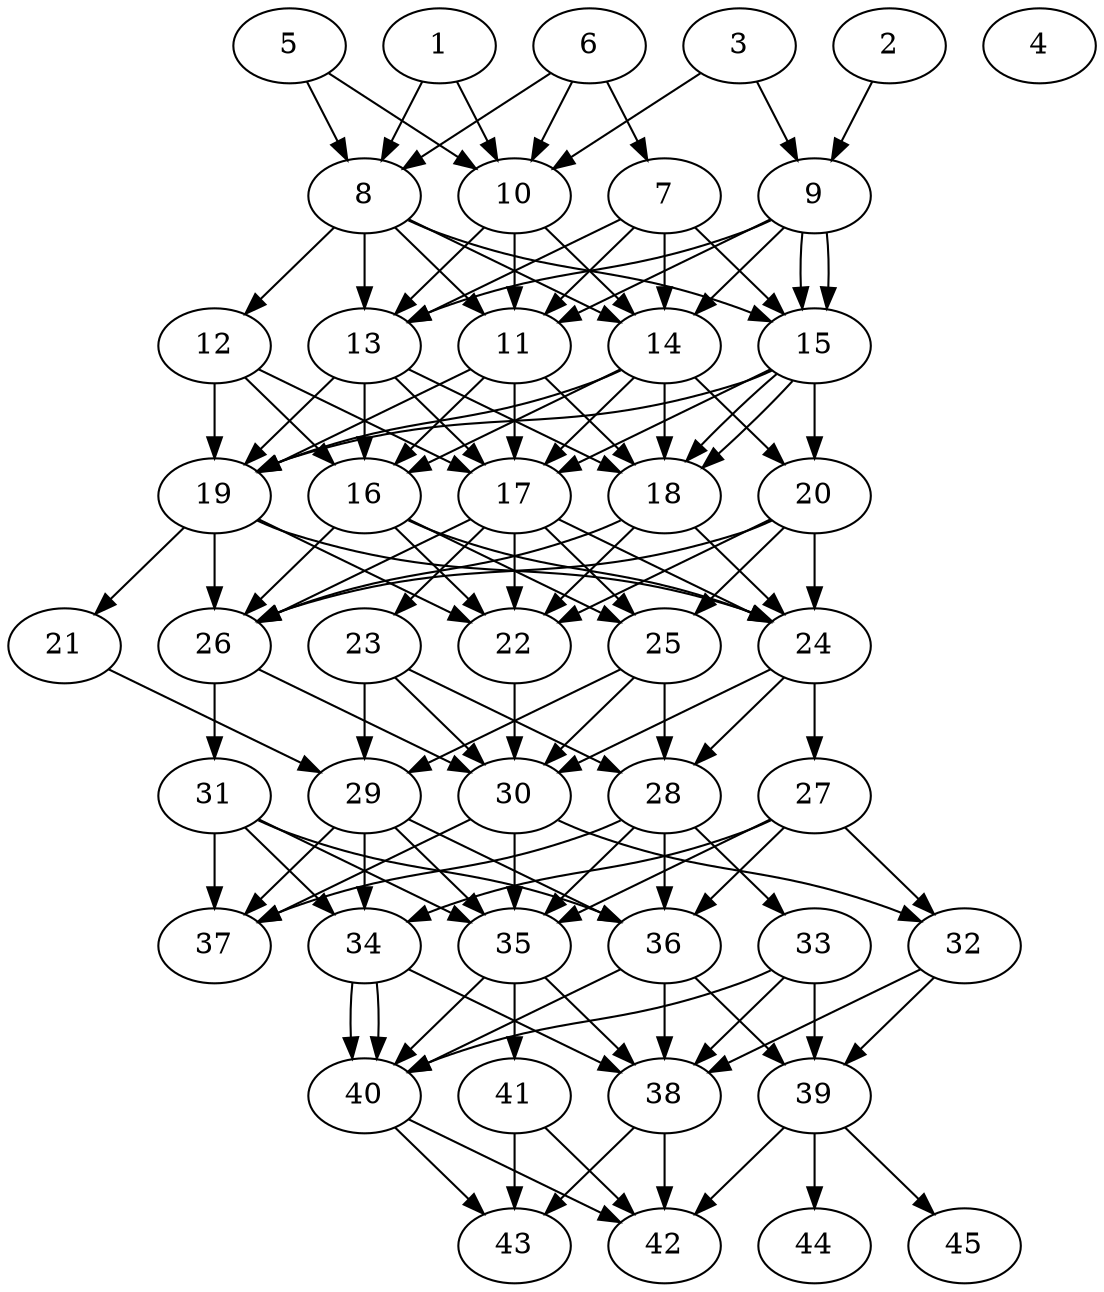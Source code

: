 // DAG automatically generated by daggen at Thu Oct  3 14:07:24 2019
// ./daggen --dot -n 45 --ccr 0.5 --fat 0.5 --regular 0.7 --density 0.9 --mindata 5242880 --maxdata 52428800 
digraph G {
  1 [size="102289408", alpha="0.15", expect_size="51144704"] 
  1 -> 8 [size ="51144704"]
  1 -> 10 [size ="51144704"]
  2 [size="80891904", alpha="0.02", expect_size="40445952"] 
  2 -> 9 [size ="40445952"]
  3 [size="58011648", alpha="0.11", expect_size="29005824"] 
  3 -> 9 [size ="29005824"]
  3 -> 10 [size ="29005824"]
  4 [size="21628928", alpha="0.08", expect_size="10814464"] 
  5 [size="45146112", alpha="0.06", expect_size="22573056"] 
  5 -> 8 [size ="22573056"]
  5 -> 10 [size ="22573056"]
  6 [size="41457664", alpha="0.19", expect_size="20728832"] 
  6 -> 7 [size ="20728832"]
  6 -> 8 [size ="20728832"]
  6 -> 10 [size ="20728832"]
  7 [size="56410112", alpha="0.14", expect_size="28205056"] 
  7 -> 11 [size ="28205056"]
  7 -> 13 [size ="28205056"]
  7 -> 14 [size ="28205056"]
  7 -> 15 [size ="28205056"]
  8 [size="85004288", alpha="0.19", expect_size="42502144"] 
  8 -> 11 [size ="42502144"]
  8 -> 12 [size ="42502144"]
  8 -> 13 [size ="42502144"]
  8 -> 14 [size ="42502144"]
  8 -> 15 [size ="42502144"]
  9 [size="30351360", alpha="0.12", expect_size="15175680"] 
  9 -> 11 [size ="15175680"]
  9 -> 13 [size ="15175680"]
  9 -> 14 [size ="15175680"]
  9 -> 15 [size ="15175680"]
  9 -> 15 [size ="15175680"]
  10 [size="59148288", alpha="0.14", expect_size="29574144"] 
  10 -> 11 [size ="29574144"]
  10 -> 13 [size ="29574144"]
  10 -> 14 [size ="29574144"]
  11 [size="80056320", alpha="0.17", expect_size="40028160"] 
  11 -> 16 [size ="40028160"]
  11 -> 17 [size ="40028160"]
  11 -> 18 [size ="40028160"]
  11 -> 19 [size ="40028160"]
  12 [size="58652672", alpha="0.13", expect_size="29326336"] 
  12 -> 16 [size ="29326336"]
  12 -> 17 [size ="29326336"]
  12 -> 19 [size ="29326336"]
  13 [size="67497984", alpha="0.03", expect_size="33748992"] 
  13 -> 16 [size ="33748992"]
  13 -> 17 [size ="33748992"]
  13 -> 18 [size ="33748992"]
  13 -> 19 [size ="33748992"]
  14 [size="23156736", alpha="0.18", expect_size="11578368"] 
  14 -> 16 [size ="11578368"]
  14 -> 17 [size ="11578368"]
  14 -> 18 [size ="11578368"]
  14 -> 19 [size ="11578368"]
  14 -> 20 [size ="11578368"]
  15 [size="59422720", alpha="0.13", expect_size="29711360"] 
  15 -> 17 [size ="29711360"]
  15 -> 18 [size ="29711360"]
  15 -> 18 [size ="29711360"]
  15 -> 19 [size ="29711360"]
  15 -> 20 [size ="29711360"]
  16 [size="88629248", alpha="0.02", expect_size="44314624"] 
  16 -> 22 [size ="44314624"]
  16 -> 24 [size ="44314624"]
  16 -> 25 [size ="44314624"]
  16 -> 26 [size ="44314624"]
  17 [size="82352128", alpha="0.11", expect_size="41176064"] 
  17 -> 22 [size ="41176064"]
  17 -> 23 [size ="41176064"]
  17 -> 24 [size ="41176064"]
  17 -> 25 [size ="41176064"]
  17 -> 26 [size ="41176064"]
  18 [size="55851008", alpha="0.14", expect_size="27925504"] 
  18 -> 22 [size ="27925504"]
  18 -> 24 [size ="27925504"]
  18 -> 26 [size ="27925504"]
  19 [size="50257920", alpha="0.02", expect_size="25128960"] 
  19 -> 21 [size ="25128960"]
  19 -> 22 [size ="25128960"]
  19 -> 24 [size ="25128960"]
  19 -> 26 [size ="25128960"]
  20 [size="10762240", alpha="0.01", expect_size="5381120"] 
  20 -> 22 [size ="5381120"]
  20 -> 24 [size ="5381120"]
  20 -> 25 [size ="5381120"]
  20 -> 26 [size ="5381120"]
  21 [size="78360576", alpha="0.00", expect_size="39180288"] 
  21 -> 29 [size ="39180288"]
  22 [size="64323584", alpha="0.14", expect_size="32161792"] 
  22 -> 30 [size ="32161792"]
  23 [size="31141888", alpha="0.18", expect_size="15570944"] 
  23 -> 28 [size ="15570944"]
  23 -> 29 [size ="15570944"]
  23 -> 30 [size ="15570944"]
  24 [size="46092288", alpha="0.05", expect_size="23046144"] 
  24 -> 27 [size ="23046144"]
  24 -> 28 [size ="23046144"]
  24 -> 30 [size ="23046144"]
  25 [size="34537472", alpha="0.18", expect_size="17268736"] 
  25 -> 28 [size ="17268736"]
  25 -> 29 [size ="17268736"]
  25 -> 30 [size ="17268736"]
  26 [size="96448512", alpha="0.19", expect_size="48224256"] 
  26 -> 30 [size ="48224256"]
  26 -> 31 [size ="48224256"]
  27 [size="104423424", alpha="0.09", expect_size="52211712"] 
  27 -> 32 [size ="52211712"]
  27 -> 34 [size ="52211712"]
  27 -> 35 [size ="52211712"]
  27 -> 36 [size ="52211712"]
  28 [size="60284928", alpha="0.14", expect_size="30142464"] 
  28 -> 33 [size ="30142464"]
  28 -> 35 [size ="30142464"]
  28 -> 36 [size ="30142464"]
  28 -> 37 [size ="30142464"]
  29 [size="30380032", alpha="0.05", expect_size="15190016"] 
  29 -> 34 [size ="15190016"]
  29 -> 35 [size ="15190016"]
  29 -> 36 [size ="15190016"]
  29 -> 37 [size ="15190016"]
  30 [size="37834752", alpha="0.05", expect_size="18917376"] 
  30 -> 32 [size ="18917376"]
  30 -> 35 [size ="18917376"]
  30 -> 37 [size ="18917376"]
  31 [size="43319296", alpha="0.20", expect_size="21659648"] 
  31 -> 34 [size ="21659648"]
  31 -> 35 [size ="21659648"]
  31 -> 36 [size ="21659648"]
  31 -> 37 [size ="21659648"]
  32 [size="44261376", alpha="0.05", expect_size="22130688"] 
  32 -> 38 [size ="22130688"]
  32 -> 39 [size ="22130688"]
  33 [size="16699392", alpha="0.03", expect_size="8349696"] 
  33 -> 38 [size ="8349696"]
  33 -> 39 [size ="8349696"]
  33 -> 40 [size ="8349696"]
  34 [size="102531072", alpha="0.03", expect_size="51265536"] 
  34 -> 38 [size ="51265536"]
  34 -> 40 [size ="51265536"]
  34 -> 40 [size ="51265536"]
  35 [size="29784064", alpha="0.13", expect_size="14892032"] 
  35 -> 38 [size ="14892032"]
  35 -> 40 [size ="14892032"]
  35 -> 41 [size ="14892032"]
  36 [size="21862400", alpha="0.00", expect_size="10931200"] 
  36 -> 38 [size ="10931200"]
  36 -> 39 [size ="10931200"]
  36 -> 40 [size ="10931200"]
  37 [size="15368192", alpha="0.02", expect_size="7684096"] 
  38 [size="56227840", alpha="0.14", expect_size="28113920"] 
  38 -> 42 [size ="28113920"]
  38 -> 43 [size ="28113920"]
  39 [size="30214144", alpha="0.15", expect_size="15107072"] 
  39 -> 42 [size ="15107072"]
  39 -> 44 [size ="15107072"]
  39 -> 45 [size ="15107072"]
  40 [size="51568640", alpha="0.15", expect_size="25784320"] 
  40 -> 42 [size ="25784320"]
  40 -> 43 [size ="25784320"]
  41 [size="74582016", alpha="0.10", expect_size="37291008"] 
  41 -> 42 [size ="37291008"]
  41 -> 43 [size ="37291008"]
  42 [size="74455040", alpha="0.16", expect_size="37227520"] 
  43 [size="99350528", alpha="0.06", expect_size="49675264"] 
  44 [size="17543168", alpha="0.04", expect_size="8771584"] 
  45 [size="30445568", alpha="0.07", expect_size="15222784"] 
}
